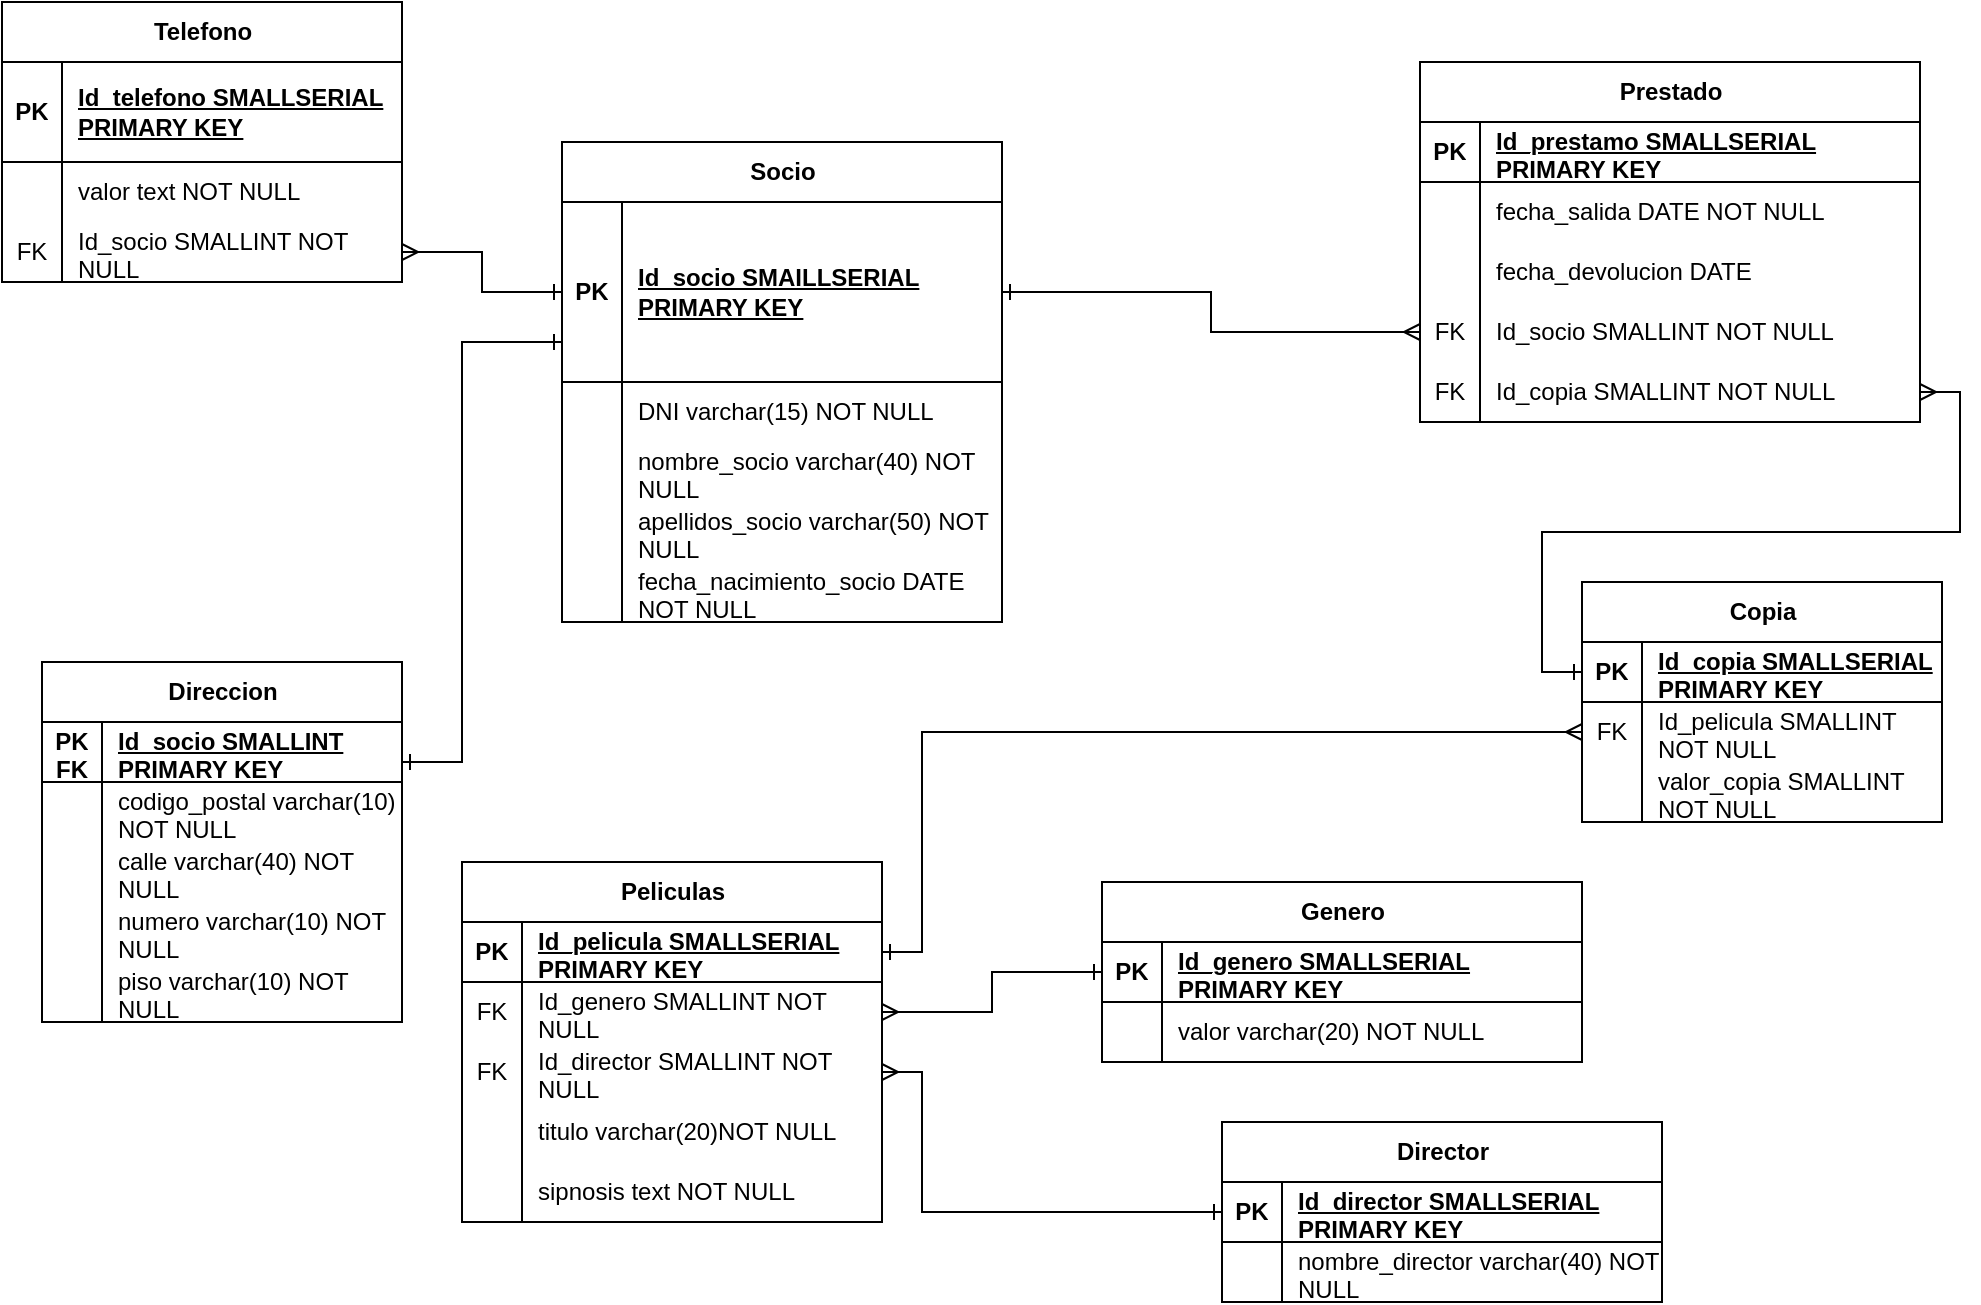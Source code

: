 <mxfile version="23.1.4" type="device">
  <diagram name="Página-1" id="uV7zlyswtBvxwP_8XaJx">
    <mxGraphModel dx="1133" dy="737" grid="1" gridSize="10" guides="1" tooltips="1" connect="1" arrows="1" fold="1" page="1" pageScale="1" pageWidth="1169" pageHeight="1654" background="none" math="0" shadow="0">
      <root>
        <mxCell id="0" />
        <mxCell id="1" parent="0" />
        <mxCell id="7HdNf5fHmOr6V21S1Tkn-1" value="Socio" style="shape=table;startSize=30;container=1;collapsible=1;childLayout=tableLayout;fixedRows=1;rowLines=0;fontStyle=1;align=center;resizeLast=1;html=1;" vertex="1" parent="1">
          <mxGeometry x="310" y="100" width="220" height="240" as="geometry" />
        </mxCell>
        <mxCell id="7HdNf5fHmOr6V21S1Tkn-2" value="" style="shape=tableRow;horizontal=0;startSize=0;swimlaneHead=0;swimlaneBody=0;fillColor=none;collapsible=0;dropTarget=0;points=[[0,0.5],[1,0.5]];portConstraint=eastwest;top=0;left=0;right=0;bottom=1;" vertex="1" parent="7HdNf5fHmOr6V21S1Tkn-1">
          <mxGeometry y="30" width="220" height="90" as="geometry" />
        </mxCell>
        <mxCell id="7HdNf5fHmOr6V21S1Tkn-3" value="PK" style="shape=partialRectangle;connectable=0;fillColor=none;top=0;left=0;bottom=0;right=0;fontStyle=1;overflow=hidden;whiteSpace=wrap;html=1;" vertex="1" parent="7HdNf5fHmOr6V21S1Tkn-2">
          <mxGeometry width="30" height="90" as="geometry">
            <mxRectangle width="30" height="90" as="alternateBounds" />
          </mxGeometry>
        </mxCell>
        <mxCell id="7HdNf5fHmOr6V21S1Tkn-4" value="Id_socio SMAILLSERIAL PRIMARY KEY" style="shape=partialRectangle;connectable=0;fillColor=none;top=0;left=0;bottom=0;right=0;align=left;spacingLeft=6;fontStyle=5;overflow=hidden;whiteSpace=wrap;html=1;" vertex="1" parent="7HdNf5fHmOr6V21S1Tkn-2">
          <mxGeometry x="30" width="190" height="90" as="geometry">
            <mxRectangle width="190" height="90" as="alternateBounds" />
          </mxGeometry>
        </mxCell>
        <mxCell id="7HdNf5fHmOr6V21S1Tkn-5" value="" style="shape=tableRow;horizontal=0;startSize=0;swimlaneHead=0;swimlaneBody=0;fillColor=none;collapsible=0;dropTarget=0;points=[[0,0.5],[1,0.5]];portConstraint=eastwest;top=0;left=0;right=0;bottom=0;" vertex="1" parent="7HdNf5fHmOr6V21S1Tkn-1">
          <mxGeometry y="120" width="220" height="30" as="geometry" />
        </mxCell>
        <mxCell id="7HdNf5fHmOr6V21S1Tkn-6" value="" style="shape=partialRectangle;connectable=0;fillColor=none;top=0;left=0;bottom=0;right=0;editable=1;overflow=hidden;whiteSpace=wrap;html=1;" vertex="1" parent="7HdNf5fHmOr6V21S1Tkn-5">
          <mxGeometry width="30" height="30" as="geometry">
            <mxRectangle width="30" height="30" as="alternateBounds" />
          </mxGeometry>
        </mxCell>
        <mxCell id="7HdNf5fHmOr6V21S1Tkn-7" value="DNI varchar(15) NOT NULL" style="shape=partialRectangle;connectable=0;fillColor=none;top=0;left=0;bottom=0;right=0;align=left;spacingLeft=6;overflow=hidden;whiteSpace=wrap;html=1;" vertex="1" parent="7HdNf5fHmOr6V21S1Tkn-5">
          <mxGeometry x="30" width="190" height="30" as="geometry">
            <mxRectangle width="190" height="30" as="alternateBounds" />
          </mxGeometry>
        </mxCell>
        <mxCell id="7HdNf5fHmOr6V21S1Tkn-8" value="" style="shape=tableRow;horizontal=0;startSize=0;swimlaneHead=0;swimlaneBody=0;fillColor=none;collapsible=0;dropTarget=0;points=[[0,0.5],[1,0.5]];portConstraint=eastwest;top=0;left=0;right=0;bottom=0;" vertex="1" parent="7HdNf5fHmOr6V21S1Tkn-1">
          <mxGeometry y="150" width="220" height="30" as="geometry" />
        </mxCell>
        <mxCell id="7HdNf5fHmOr6V21S1Tkn-9" value="" style="shape=partialRectangle;connectable=0;fillColor=none;top=0;left=0;bottom=0;right=0;editable=1;overflow=hidden;whiteSpace=wrap;html=1;" vertex="1" parent="7HdNf5fHmOr6V21S1Tkn-8">
          <mxGeometry width="30" height="30" as="geometry">
            <mxRectangle width="30" height="30" as="alternateBounds" />
          </mxGeometry>
        </mxCell>
        <mxCell id="7HdNf5fHmOr6V21S1Tkn-10" value="nombre_socio varchar(40) NOT NULL" style="shape=partialRectangle;connectable=0;fillColor=none;top=0;left=0;bottom=0;right=0;align=left;spacingLeft=6;overflow=hidden;whiteSpace=wrap;html=1;" vertex="1" parent="7HdNf5fHmOr6V21S1Tkn-8">
          <mxGeometry x="30" width="190" height="30" as="geometry">
            <mxRectangle width="190" height="30" as="alternateBounds" />
          </mxGeometry>
        </mxCell>
        <mxCell id="7HdNf5fHmOr6V21S1Tkn-11" value="" style="shape=tableRow;horizontal=0;startSize=0;swimlaneHead=0;swimlaneBody=0;fillColor=none;collapsible=0;dropTarget=0;points=[[0,0.5],[1,0.5]];portConstraint=eastwest;top=0;left=0;right=0;bottom=0;" vertex="1" parent="7HdNf5fHmOr6V21S1Tkn-1">
          <mxGeometry y="180" width="220" height="30" as="geometry" />
        </mxCell>
        <mxCell id="7HdNf5fHmOr6V21S1Tkn-12" value="" style="shape=partialRectangle;connectable=0;fillColor=none;top=0;left=0;bottom=0;right=0;editable=1;overflow=hidden;whiteSpace=wrap;html=1;" vertex="1" parent="7HdNf5fHmOr6V21S1Tkn-11">
          <mxGeometry width="30" height="30" as="geometry">
            <mxRectangle width="30" height="30" as="alternateBounds" />
          </mxGeometry>
        </mxCell>
        <mxCell id="7HdNf5fHmOr6V21S1Tkn-13" value="apellidos_socio varchar(50) NOT NULL" style="shape=partialRectangle;connectable=0;fillColor=none;top=0;left=0;bottom=0;right=0;align=left;spacingLeft=6;overflow=hidden;whiteSpace=wrap;html=1;" vertex="1" parent="7HdNf5fHmOr6V21S1Tkn-11">
          <mxGeometry x="30" width="190" height="30" as="geometry">
            <mxRectangle width="190" height="30" as="alternateBounds" />
          </mxGeometry>
        </mxCell>
        <mxCell id="7HdNf5fHmOr6V21S1Tkn-201" value="" style="shape=tableRow;horizontal=0;startSize=0;swimlaneHead=0;swimlaneBody=0;fillColor=none;collapsible=0;dropTarget=0;points=[[0,0.5],[1,0.5]];portConstraint=eastwest;top=0;left=0;right=0;bottom=0;" vertex="1" parent="7HdNf5fHmOr6V21S1Tkn-1">
          <mxGeometry y="210" width="220" height="30" as="geometry" />
        </mxCell>
        <mxCell id="7HdNf5fHmOr6V21S1Tkn-202" value="" style="shape=partialRectangle;connectable=0;fillColor=none;top=0;left=0;bottom=0;right=0;editable=1;overflow=hidden;whiteSpace=wrap;html=1;" vertex="1" parent="7HdNf5fHmOr6V21S1Tkn-201">
          <mxGeometry width="30" height="30" as="geometry">
            <mxRectangle width="30" height="30" as="alternateBounds" />
          </mxGeometry>
        </mxCell>
        <mxCell id="7HdNf5fHmOr6V21S1Tkn-203" value="fecha_nacimiento_socio DATE NOT NULL" style="shape=partialRectangle;connectable=0;fillColor=none;top=0;left=0;bottom=0;right=0;align=left;spacingLeft=6;overflow=hidden;whiteSpace=wrap;html=1;" vertex="1" parent="7HdNf5fHmOr6V21S1Tkn-201">
          <mxGeometry x="30" width="190" height="30" as="geometry">
            <mxRectangle width="190" height="30" as="alternateBounds" />
          </mxGeometry>
        </mxCell>
        <mxCell id="7HdNf5fHmOr6V21S1Tkn-27" value="Peliculas" style="shape=table;startSize=30;container=1;collapsible=1;childLayout=tableLayout;fixedRows=1;rowLines=0;fontStyle=1;align=center;resizeLast=1;html=1;" vertex="1" parent="1">
          <mxGeometry x="260" y="460" width="210" height="180" as="geometry" />
        </mxCell>
        <mxCell id="7HdNf5fHmOr6V21S1Tkn-28" value="" style="shape=tableRow;horizontal=0;startSize=0;swimlaneHead=0;swimlaneBody=0;fillColor=none;collapsible=0;dropTarget=0;points=[[0,0.5],[1,0.5]];portConstraint=eastwest;top=0;left=0;right=0;bottom=1;" vertex="1" parent="7HdNf5fHmOr6V21S1Tkn-27">
          <mxGeometry y="30" width="210" height="30" as="geometry" />
        </mxCell>
        <mxCell id="7HdNf5fHmOr6V21S1Tkn-29" value="PK" style="shape=partialRectangle;connectable=0;fillColor=none;top=0;left=0;bottom=0;right=0;fontStyle=1;overflow=hidden;whiteSpace=wrap;html=1;" vertex="1" parent="7HdNf5fHmOr6V21S1Tkn-28">
          <mxGeometry width="30" height="30" as="geometry">
            <mxRectangle width="30" height="30" as="alternateBounds" />
          </mxGeometry>
        </mxCell>
        <mxCell id="7HdNf5fHmOr6V21S1Tkn-30" value="Id_pelicula SMALLSERIAL PRIMARY KEY" style="shape=partialRectangle;connectable=0;fillColor=none;top=0;left=0;bottom=0;right=0;align=left;spacingLeft=6;fontStyle=5;overflow=hidden;whiteSpace=wrap;html=1;" vertex="1" parent="7HdNf5fHmOr6V21S1Tkn-28">
          <mxGeometry x="30" width="180" height="30" as="geometry">
            <mxRectangle width="180" height="30" as="alternateBounds" />
          </mxGeometry>
        </mxCell>
        <mxCell id="7HdNf5fHmOr6V21S1Tkn-31" value="" style="shape=tableRow;horizontal=0;startSize=0;swimlaneHead=0;swimlaneBody=0;fillColor=none;collapsible=0;dropTarget=0;points=[[0,0.5],[1,0.5]];portConstraint=eastwest;top=0;left=0;right=0;bottom=0;" vertex="1" parent="7HdNf5fHmOr6V21S1Tkn-27">
          <mxGeometry y="60" width="210" height="30" as="geometry" />
        </mxCell>
        <mxCell id="7HdNf5fHmOr6V21S1Tkn-32" value="FK" style="shape=partialRectangle;connectable=0;fillColor=none;top=0;left=0;bottom=0;right=0;editable=1;overflow=hidden;whiteSpace=wrap;html=1;" vertex="1" parent="7HdNf5fHmOr6V21S1Tkn-31">
          <mxGeometry width="30" height="30" as="geometry">
            <mxRectangle width="30" height="30" as="alternateBounds" />
          </mxGeometry>
        </mxCell>
        <mxCell id="7HdNf5fHmOr6V21S1Tkn-33" value="Id_genero SMALLINT NOT NULL" style="shape=partialRectangle;connectable=0;fillColor=none;top=0;left=0;bottom=0;right=0;align=left;spacingLeft=6;overflow=hidden;whiteSpace=wrap;html=1;" vertex="1" parent="7HdNf5fHmOr6V21S1Tkn-31">
          <mxGeometry x="30" width="180" height="30" as="geometry">
            <mxRectangle width="180" height="30" as="alternateBounds" />
          </mxGeometry>
        </mxCell>
        <mxCell id="7HdNf5fHmOr6V21S1Tkn-34" value="" style="shape=tableRow;horizontal=0;startSize=0;swimlaneHead=0;swimlaneBody=0;fillColor=none;collapsible=0;dropTarget=0;points=[[0,0.5],[1,0.5]];portConstraint=eastwest;top=0;left=0;right=0;bottom=0;" vertex="1" parent="7HdNf5fHmOr6V21S1Tkn-27">
          <mxGeometry y="90" width="210" height="30" as="geometry" />
        </mxCell>
        <mxCell id="7HdNf5fHmOr6V21S1Tkn-35" value="FK" style="shape=partialRectangle;connectable=0;fillColor=none;top=0;left=0;bottom=0;right=0;editable=1;overflow=hidden;whiteSpace=wrap;html=1;" vertex="1" parent="7HdNf5fHmOr6V21S1Tkn-34">
          <mxGeometry width="30" height="30" as="geometry">
            <mxRectangle width="30" height="30" as="alternateBounds" />
          </mxGeometry>
        </mxCell>
        <mxCell id="7HdNf5fHmOr6V21S1Tkn-36" value="Id_director SMALLINT NOT NULL" style="shape=partialRectangle;connectable=0;fillColor=none;top=0;left=0;bottom=0;right=0;align=left;spacingLeft=6;overflow=hidden;whiteSpace=wrap;html=1;" vertex="1" parent="7HdNf5fHmOr6V21S1Tkn-34">
          <mxGeometry x="30" width="180" height="30" as="geometry">
            <mxRectangle width="180" height="30" as="alternateBounds" />
          </mxGeometry>
        </mxCell>
        <mxCell id="7HdNf5fHmOr6V21S1Tkn-166" value="" style="shape=tableRow;horizontal=0;startSize=0;swimlaneHead=0;swimlaneBody=0;fillColor=none;collapsible=0;dropTarget=0;points=[[0,0.5],[1,0.5]];portConstraint=eastwest;top=0;left=0;right=0;bottom=0;" vertex="1" parent="7HdNf5fHmOr6V21S1Tkn-27">
          <mxGeometry y="120" width="210" height="30" as="geometry" />
        </mxCell>
        <mxCell id="7HdNf5fHmOr6V21S1Tkn-167" value="" style="shape=partialRectangle;connectable=0;fillColor=none;top=0;left=0;bottom=0;right=0;editable=1;overflow=hidden;whiteSpace=wrap;html=1;" vertex="1" parent="7HdNf5fHmOr6V21S1Tkn-166">
          <mxGeometry width="30" height="30" as="geometry">
            <mxRectangle width="30" height="30" as="alternateBounds" />
          </mxGeometry>
        </mxCell>
        <mxCell id="7HdNf5fHmOr6V21S1Tkn-168" value="titulo varchar(20)NOT NULL" style="shape=partialRectangle;connectable=0;fillColor=none;top=0;left=0;bottom=0;right=0;align=left;spacingLeft=6;overflow=hidden;whiteSpace=wrap;html=1;" vertex="1" parent="7HdNf5fHmOr6V21S1Tkn-166">
          <mxGeometry x="30" width="180" height="30" as="geometry">
            <mxRectangle width="180" height="30" as="alternateBounds" />
          </mxGeometry>
        </mxCell>
        <mxCell id="7HdNf5fHmOr6V21S1Tkn-169" value="" style="shape=tableRow;horizontal=0;startSize=0;swimlaneHead=0;swimlaneBody=0;fillColor=none;collapsible=0;dropTarget=0;points=[[0,0.5],[1,0.5]];portConstraint=eastwest;top=0;left=0;right=0;bottom=0;" vertex="1" parent="7HdNf5fHmOr6V21S1Tkn-27">
          <mxGeometry y="150" width="210" height="30" as="geometry" />
        </mxCell>
        <mxCell id="7HdNf5fHmOr6V21S1Tkn-170" value="" style="shape=partialRectangle;connectable=0;fillColor=none;top=0;left=0;bottom=0;right=0;editable=1;overflow=hidden;whiteSpace=wrap;html=1;" vertex="1" parent="7HdNf5fHmOr6V21S1Tkn-169">
          <mxGeometry width="30" height="30" as="geometry">
            <mxRectangle width="30" height="30" as="alternateBounds" />
          </mxGeometry>
        </mxCell>
        <mxCell id="7HdNf5fHmOr6V21S1Tkn-171" value="sipnosis text NOT NULL" style="shape=partialRectangle;connectable=0;fillColor=none;top=0;left=0;bottom=0;right=0;align=left;spacingLeft=6;overflow=hidden;whiteSpace=wrap;html=1;" vertex="1" parent="7HdNf5fHmOr6V21S1Tkn-169">
          <mxGeometry x="30" width="180" height="30" as="geometry">
            <mxRectangle width="180" height="30" as="alternateBounds" />
          </mxGeometry>
        </mxCell>
        <mxCell id="7HdNf5fHmOr6V21S1Tkn-40" value="Direccion" style="shape=table;startSize=30;container=1;collapsible=1;childLayout=tableLayout;fixedRows=1;rowLines=0;fontStyle=1;align=center;resizeLast=1;html=1;" vertex="1" parent="1">
          <mxGeometry x="50" y="360" width="180" height="180" as="geometry" />
        </mxCell>
        <mxCell id="7HdNf5fHmOr6V21S1Tkn-41" value="" style="shape=tableRow;horizontal=0;startSize=0;swimlaneHead=0;swimlaneBody=0;fillColor=none;collapsible=0;dropTarget=0;points=[[0,0.5],[1,0.5]];portConstraint=eastwest;top=0;left=0;right=0;bottom=1;" vertex="1" parent="7HdNf5fHmOr6V21S1Tkn-40">
          <mxGeometry y="30" width="180" height="30" as="geometry" />
        </mxCell>
        <mxCell id="7HdNf5fHmOr6V21S1Tkn-42" value="PK&lt;br&gt;FK" style="shape=partialRectangle;connectable=0;fillColor=none;top=0;left=0;bottom=0;right=0;fontStyle=1;overflow=hidden;whiteSpace=wrap;html=1;" vertex="1" parent="7HdNf5fHmOr6V21S1Tkn-41">
          <mxGeometry width="30" height="30" as="geometry">
            <mxRectangle width="30" height="30" as="alternateBounds" />
          </mxGeometry>
        </mxCell>
        <mxCell id="7HdNf5fHmOr6V21S1Tkn-43" value="Id_socio SMALLINT PRIMARY KEY" style="shape=partialRectangle;connectable=0;fillColor=none;top=0;left=0;bottom=0;right=0;align=left;spacingLeft=6;fontStyle=5;overflow=hidden;whiteSpace=wrap;html=1;" vertex="1" parent="7HdNf5fHmOr6V21S1Tkn-41">
          <mxGeometry x="30" width="150" height="30" as="geometry">
            <mxRectangle width="150" height="30" as="alternateBounds" />
          </mxGeometry>
        </mxCell>
        <mxCell id="7HdNf5fHmOr6V21S1Tkn-47" value="" style="shape=tableRow;horizontal=0;startSize=0;swimlaneHead=0;swimlaneBody=0;fillColor=none;collapsible=0;dropTarget=0;points=[[0,0.5],[1,0.5]];portConstraint=eastwest;top=0;left=0;right=0;bottom=0;" vertex="1" parent="7HdNf5fHmOr6V21S1Tkn-40">
          <mxGeometry y="60" width="180" height="30" as="geometry" />
        </mxCell>
        <mxCell id="7HdNf5fHmOr6V21S1Tkn-48" value="" style="shape=partialRectangle;connectable=0;fillColor=none;top=0;left=0;bottom=0;right=0;editable=1;overflow=hidden;whiteSpace=wrap;html=1;" vertex="1" parent="7HdNf5fHmOr6V21S1Tkn-47">
          <mxGeometry width="30" height="30" as="geometry">
            <mxRectangle width="30" height="30" as="alternateBounds" />
          </mxGeometry>
        </mxCell>
        <mxCell id="7HdNf5fHmOr6V21S1Tkn-49" value="codigo_postal varchar(10) NOT NULL" style="shape=partialRectangle;connectable=0;fillColor=none;top=0;left=0;bottom=0;right=0;align=left;spacingLeft=6;overflow=hidden;whiteSpace=wrap;html=1;" vertex="1" parent="7HdNf5fHmOr6V21S1Tkn-47">
          <mxGeometry x="30" width="150" height="30" as="geometry">
            <mxRectangle width="150" height="30" as="alternateBounds" />
          </mxGeometry>
        </mxCell>
        <mxCell id="7HdNf5fHmOr6V21S1Tkn-50" value="" style="shape=tableRow;horizontal=0;startSize=0;swimlaneHead=0;swimlaneBody=0;fillColor=none;collapsible=0;dropTarget=0;points=[[0,0.5],[1,0.5]];portConstraint=eastwest;top=0;left=0;right=0;bottom=0;" vertex="1" parent="7HdNf5fHmOr6V21S1Tkn-40">
          <mxGeometry y="90" width="180" height="30" as="geometry" />
        </mxCell>
        <mxCell id="7HdNf5fHmOr6V21S1Tkn-51" value="" style="shape=partialRectangle;connectable=0;fillColor=none;top=0;left=0;bottom=0;right=0;editable=1;overflow=hidden;whiteSpace=wrap;html=1;" vertex="1" parent="7HdNf5fHmOr6V21S1Tkn-50">
          <mxGeometry width="30" height="30" as="geometry">
            <mxRectangle width="30" height="30" as="alternateBounds" />
          </mxGeometry>
        </mxCell>
        <mxCell id="7HdNf5fHmOr6V21S1Tkn-52" value="calle varchar(40) NOT NULL" style="shape=partialRectangle;connectable=0;fillColor=none;top=0;left=0;bottom=0;right=0;align=left;spacingLeft=6;overflow=hidden;whiteSpace=wrap;html=1;" vertex="1" parent="7HdNf5fHmOr6V21S1Tkn-50">
          <mxGeometry x="30" width="150" height="30" as="geometry">
            <mxRectangle width="150" height="30" as="alternateBounds" />
          </mxGeometry>
        </mxCell>
        <mxCell id="7HdNf5fHmOr6V21S1Tkn-93" value="" style="shape=tableRow;horizontal=0;startSize=0;swimlaneHead=0;swimlaneBody=0;fillColor=none;collapsible=0;dropTarget=0;points=[[0,0.5],[1,0.5]];portConstraint=eastwest;top=0;left=0;right=0;bottom=0;" vertex="1" parent="7HdNf5fHmOr6V21S1Tkn-40">
          <mxGeometry y="120" width="180" height="30" as="geometry" />
        </mxCell>
        <mxCell id="7HdNf5fHmOr6V21S1Tkn-94" value="" style="shape=partialRectangle;connectable=0;fillColor=none;top=0;left=0;bottom=0;right=0;editable=1;overflow=hidden;whiteSpace=wrap;html=1;" vertex="1" parent="7HdNf5fHmOr6V21S1Tkn-93">
          <mxGeometry width="30" height="30" as="geometry">
            <mxRectangle width="30" height="30" as="alternateBounds" />
          </mxGeometry>
        </mxCell>
        <mxCell id="7HdNf5fHmOr6V21S1Tkn-95" value="numero varchar(10) NOT NULL" style="shape=partialRectangle;connectable=0;fillColor=none;top=0;left=0;bottom=0;right=0;align=left;spacingLeft=6;overflow=hidden;whiteSpace=wrap;html=1;" vertex="1" parent="7HdNf5fHmOr6V21S1Tkn-93">
          <mxGeometry x="30" width="150" height="30" as="geometry">
            <mxRectangle width="150" height="30" as="alternateBounds" />
          </mxGeometry>
        </mxCell>
        <mxCell id="7HdNf5fHmOr6V21S1Tkn-96" value="" style="shape=tableRow;horizontal=0;startSize=0;swimlaneHead=0;swimlaneBody=0;fillColor=none;collapsible=0;dropTarget=0;points=[[0,0.5],[1,0.5]];portConstraint=eastwest;top=0;left=0;right=0;bottom=0;" vertex="1" parent="7HdNf5fHmOr6V21S1Tkn-40">
          <mxGeometry y="150" width="180" height="30" as="geometry" />
        </mxCell>
        <mxCell id="7HdNf5fHmOr6V21S1Tkn-97" value="" style="shape=partialRectangle;connectable=0;fillColor=none;top=0;left=0;bottom=0;right=0;editable=1;overflow=hidden;whiteSpace=wrap;html=1;" vertex="1" parent="7HdNf5fHmOr6V21S1Tkn-96">
          <mxGeometry width="30" height="30" as="geometry">
            <mxRectangle width="30" height="30" as="alternateBounds" />
          </mxGeometry>
        </mxCell>
        <mxCell id="7HdNf5fHmOr6V21S1Tkn-98" value="piso varchar(10) NOT NULL" style="shape=partialRectangle;connectable=0;fillColor=none;top=0;left=0;bottom=0;right=0;align=left;spacingLeft=6;overflow=hidden;whiteSpace=wrap;html=1;" vertex="1" parent="7HdNf5fHmOr6V21S1Tkn-96">
          <mxGeometry x="30" width="150" height="30" as="geometry">
            <mxRectangle width="150" height="30" as="alternateBounds" />
          </mxGeometry>
        </mxCell>
        <mxCell id="7HdNf5fHmOr6V21S1Tkn-79" value="Telefono" style="shape=table;startSize=30;container=1;collapsible=1;childLayout=tableLayout;fixedRows=1;rowLines=0;fontStyle=1;align=center;resizeLast=1;html=1;" vertex="1" parent="1">
          <mxGeometry x="30" y="30" width="200" height="140" as="geometry" />
        </mxCell>
        <mxCell id="7HdNf5fHmOr6V21S1Tkn-80" value="" style="shape=tableRow;horizontal=0;startSize=0;swimlaneHead=0;swimlaneBody=0;fillColor=none;collapsible=0;dropTarget=0;points=[[0,0.5],[1,0.5]];portConstraint=eastwest;top=0;left=0;right=0;bottom=1;" vertex="1" parent="7HdNf5fHmOr6V21S1Tkn-79">
          <mxGeometry y="30" width="200" height="50" as="geometry" />
        </mxCell>
        <mxCell id="7HdNf5fHmOr6V21S1Tkn-81" value="PK" style="shape=partialRectangle;connectable=0;fillColor=none;top=0;left=0;bottom=0;right=0;fontStyle=1;overflow=hidden;whiteSpace=wrap;html=1;" vertex="1" parent="7HdNf5fHmOr6V21S1Tkn-80">
          <mxGeometry width="30" height="50" as="geometry">
            <mxRectangle width="30" height="50" as="alternateBounds" />
          </mxGeometry>
        </mxCell>
        <mxCell id="7HdNf5fHmOr6V21S1Tkn-82" value="Id_telefono SMALLSERIAL PRIMARY KEY" style="shape=partialRectangle;connectable=0;fillColor=none;top=0;left=0;bottom=0;right=0;align=left;spacingLeft=6;fontStyle=5;overflow=hidden;whiteSpace=wrap;html=1;" vertex="1" parent="7HdNf5fHmOr6V21S1Tkn-80">
          <mxGeometry x="30" width="170" height="50" as="geometry">
            <mxRectangle width="170" height="50" as="alternateBounds" />
          </mxGeometry>
        </mxCell>
        <mxCell id="7HdNf5fHmOr6V21S1Tkn-83" value="" style="shape=tableRow;horizontal=0;startSize=0;swimlaneHead=0;swimlaneBody=0;fillColor=none;collapsible=0;dropTarget=0;points=[[0,0.5],[1,0.5]];portConstraint=eastwest;top=0;left=0;right=0;bottom=0;" vertex="1" parent="7HdNf5fHmOr6V21S1Tkn-79">
          <mxGeometry y="80" width="200" height="30" as="geometry" />
        </mxCell>
        <mxCell id="7HdNf5fHmOr6V21S1Tkn-84" value="" style="shape=partialRectangle;connectable=0;fillColor=none;top=0;left=0;bottom=0;right=0;editable=1;overflow=hidden;whiteSpace=wrap;html=1;" vertex="1" parent="7HdNf5fHmOr6V21S1Tkn-83">
          <mxGeometry width="30" height="30" as="geometry">
            <mxRectangle width="30" height="30" as="alternateBounds" />
          </mxGeometry>
        </mxCell>
        <mxCell id="7HdNf5fHmOr6V21S1Tkn-85" value="valor text NOT NULL" style="shape=partialRectangle;connectable=0;fillColor=none;top=0;left=0;bottom=0;right=0;align=left;spacingLeft=6;overflow=hidden;whiteSpace=wrap;html=1;" vertex="1" parent="7HdNf5fHmOr6V21S1Tkn-83">
          <mxGeometry x="30" width="170" height="30" as="geometry">
            <mxRectangle width="170" height="30" as="alternateBounds" />
          </mxGeometry>
        </mxCell>
        <mxCell id="7HdNf5fHmOr6V21S1Tkn-86" value="" style="shape=tableRow;horizontal=0;startSize=0;swimlaneHead=0;swimlaneBody=0;fillColor=none;collapsible=0;dropTarget=0;points=[[0,0.5],[1,0.5]];portConstraint=eastwest;top=0;left=0;right=0;bottom=0;" vertex="1" parent="7HdNf5fHmOr6V21S1Tkn-79">
          <mxGeometry y="110" width="200" height="30" as="geometry" />
        </mxCell>
        <mxCell id="7HdNf5fHmOr6V21S1Tkn-87" value="FK" style="shape=partialRectangle;connectable=0;fillColor=none;top=0;left=0;bottom=0;right=0;editable=1;overflow=hidden;whiteSpace=wrap;html=1;" vertex="1" parent="7HdNf5fHmOr6V21S1Tkn-86">
          <mxGeometry width="30" height="30" as="geometry">
            <mxRectangle width="30" height="30" as="alternateBounds" />
          </mxGeometry>
        </mxCell>
        <mxCell id="7HdNf5fHmOr6V21S1Tkn-88" value="Id_socio SMALLINT NOT NULL" style="shape=partialRectangle;connectable=0;fillColor=none;top=0;left=0;bottom=0;right=0;align=left;spacingLeft=6;overflow=hidden;whiteSpace=wrap;html=1;" vertex="1" parent="7HdNf5fHmOr6V21S1Tkn-86">
          <mxGeometry x="30" width="170" height="30" as="geometry">
            <mxRectangle width="170" height="30" as="alternateBounds" />
          </mxGeometry>
        </mxCell>
        <mxCell id="7HdNf5fHmOr6V21S1Tkn-99" style="edgeStyle=orthogonalEdgeStyle;rounded=0;orthogonalLoop=1;jettySize=auto;html=1;endArrow=ERone;endFill=0;startArrow=ERone;startFill=0;" edge="1" parent="1" source="7HdNf5fHmOr6V21S1Tkn-2" target="7HdNf5fHmOr6V21S1Tkn-41">
          <mxGeometry relative="1" as="geometry">
            <Array as="points">
              <mxPoint x="260" y="200" />
              <mxPoint x="260" y="410" />
            </Array>
          </mxGeometry>
        </mxCell>
        <mxCell id="7HdNf5fHmOr6V21S1Tkn-122" value="Director" style="shape=table;startSize=30;container=1;collapsible=1;childLayout=tableLayout;fixedRows=1;rowLines=0;fontStyle=1;align=center;resizeLast=1;html=1;" vertex="1" parent="1">
          <mxGeometry x="640" y="590" width="220" height="90" as="geometry" />
        </mxCell>
        <mxCell id="7HdNf5fHmOr6V21S1Tkn-123" value="" style="shape=tableRow;horizontal=0;startSize=0;swimlaneHead=0;swimlaneBody=0;fillColor=none;collapsible=0;dropTarget=0;points=[[0,0.5],[1,0.5]];portConstraint=eastwest;top=0;left=0;right=0;bottom=1;" vertex="1" parent="7HdNf5fHmOr6V21S1Tkn-122">
          <mxGeometry y="30" width="220" height="30" as="geometry" />
        </mxCell>
        <mxCell id="7HdNf5fHmOr6V21S1Tkn-124" value="PK" style="shape=partialRectangle;connectable=0;fillColor=none;top=0;left=0;bottom=0;right=0;fontStyle=1;overflow=hidden;whiteSpace=wrap;html=1;" vertex="1" parent="7HdNf5fHmOr6V21S1Tkn-123">
          <mxGeometry width="30" height="30" as="geometry">
            <mxRectangle width="30" height="30" as="alternateBounds" />
          </mxGeometry>
        </mxCell>
        <mxCell id="7HdNf5fHmOr6V21S1Tkn-125" value="Id_director SMALLSERIAL PRIMARY KEY" style="shape=partialRectangle;connectable=0;fillColor=none;top=0;left=0;bottom=0;right=0;align=left;spacingLeft=6;fontStyle=5;overflow=hidden;whiteSpace=wrap;html=1;" vertex="1" parent="7HdNf5fHmOr6V21S1Tkn-123">
          <mxGeometry x="30" width="190" height="30" as="geometry">
            <mxRectangle width="190" height="30" as="alternateBounds" />
          </mxGeometry>
        </mxCell>
        <mxCell id="7HdNf5fHmOr6V21S1Tkn-126" value="" style="shape=tableRow;horizontal=0;startSize=0;swimlaneHead=0;swimlaneBody=0;fillColor=none;collapsible=0;dropTarget=0;points=[[0,0.5],[1,0.5]];portConstraint=eastwest;top=0;left=0;right=0;bottom=0;" vertex="1" parent="7HdNf5fHmOr6V21S1Tkn-122">
          <mxGeometry y="60" width="220" height="30" as="geometry" />
        </mxCell>
        <mxCell id="7HdNf5fHmOr6V21S1Tkn-127" value="" style="shape=partialRectangle;connectable=0;fillColor=none;top=0;left=0;bottom=0;right=0;editable=1;overflow=hidden;whiteSpace=wrap;html=1;" vertex="1" parent="7HdNf5fHmOr6V21S1Tkn-126">
          <mxGeometry width="30" height="30" as="geometry">
            <mxRectangle width="30" height="30" as="alternateBounds" />
          </mxGeometry>
        </mxCell>
        <mxCell id="7HdNf5fHmOr6V21S1Tkn-128" value="nombre_director varchar(40) NOT NULL" style="shape=partialRectangle;connectable=0;fillColor=none;top=0;left=0;bottom=0;right=0;align=left;spacingLeft=6;overflow=hidden;whiteSpace=wrap;html=1;" vertex="1" parent="7HdNf5fHmOr6V21S1Tkn-126">
          <mxGeometry x="30" width="190" height="30" as="geometry">
            <mxRectangle width="190" height="30" as="alternateBounds" />
          </mxGeometry>
        </mxCell>
        <mxCell id="7HdNf5fHmOr6V21S1Tkn-135" value="Genero" style="shape=table;startSize=30;container=1;collapsible=1;childLayout=tableLayout;fixedRows=1;rowLines=0;fontStyle=1;align=center;resizeLast=1;html=1;" vertex="1" parent="1">
          <mxGeometry x="580" y="470" width="240" height="90" as="geometry" />
        </mxCell>
        <mxCell id="7HdNf5fHmOr6V21S1Tkn-136" value="" style="shape=tableRow;horizontal=0;startSize=0;swimlaneHead=0;swimlaneBody=0;fillColor=none;collapsible=0;dropTarget=0;points=[[0,0.5],[1,0.5]];portConstraint=eastwest;top=0;left=0;right=0;bottom=1;" vertex="1" parent="7HdNf5fHmOr6V21S1Tkn-135">
          <mxGeometry y="30" width="240" height="30" as="geometry" />
        </mxCell>
        <mxCell id="7HdNf5fHmOr6V21S1Tkn-137" value="PK" style="shape=partialRectangle;connectable=0;fillColor=none;top=0;left=0;bottom=0;right=0;fontStyle=1;overflow=hidden;whiteSpace=wrap;html=1;" vertex="1" parent="7HdNf5fHmOr6V21S1Tkn-136">
          <mxGeometry width="30" height="30" as="geometry">
            <mxRectangle width="30" height="30" as="alternateBounds" />
          </mxGeometry>
        </mxCell>
        <mxCell id="7HdNf5fHmOr6V21S1Tkn-138" value="Id_genero SMALLSERIAL PRIMARY KEY" style="shape=partialRectangle;connectable=0;fillColor=none;top=0;left=0;bottom=0;right=0;align=left;spacingLeft=6;fontStyle=5;overflow=hidden;whiteSpace=wrap;html=1;" vertex="1" parent="7HdNf5fHmOr6V21S1Tkn-136">
          <mxGeometry x="30" width="210" height="30" as="geometry">
            <mxRectangle width="210" height="30" as="alternateBounds" />
          </mxGeometry>
        </mxCell>
        <mxCell id="7HdNf5fHmOr6V21S1Tkn-139" value="" style="shape=tableRow;horizontal=0;startSize=0;swimlaneHead=0;swimlaneBody=0;fillColor=none;collapsible=0;dropTarget=0;points=[[0,0.5],[1,0.5]];portConstraint=eastwest;top=0;left=0;right=0;bottom=0;" vertex="1" parent="7HdNf5fHmOr6V21S1Tkn-135">
          <mxGeometry y="60" width="240" height="30" as="geometry" />
        </mxCell>
        <mxCell id="7HdNf5fHmOr6V21S1Tkn-140" value="" style="shape=partialRectangle;connectable=0;fillColor=none;top=0;left=0;bottom=0;right=0;editable=1;overflow=hidden;whiteSpace=wrap;html=1;" vertex="1" parent="7HdNf5fHmOr6V21S1Tkn-139">
          <mxGeometry width="30" height="30" as="geometry">
            <mxRectangle width="30" height="30" as="alternateBounds" />
          </mxGeometry>
        </mxCell>
        <mxCell id="7HdNf5fHmOr6V21S1Tkn-141" value="valor varchar(20) NOT NULL" style="shape=partialRectangle;connectable=0;fillColor=none;top=0;left=0;bottom=0;right=0;align=left;spacingLeft=6;overflow=hidden;whiteSpace=wrap;html=1;" vertex="1" parent="7HdNf5fHmOr6V21S1Tkn-139">
          <mxGeometry x="30" width="210" height="30" as="geometry">
            <mxRectangle width="210" height="30" as="alternateBounds" />
          </mxGeometry>
        </mxCell>
        <mxCell id="7HdNf5fHmOr6V21S1Tkn-172" value="Copia" style="shape=table;startSize=30;container=1;collapsible=1;childLayout=tableLayout;fixedRows=1;rowLines=0;fontStyle=1;align=center;resizeLast=1;html=1;" vertex="1" parent="1">
          <mxGeometry x="820" y="320" width="180" height="120" as="geometry" />
        </mxCell>
        <mxCell id="7HdNf5fHmOr6V21S1Tkn-173" value="" style="shape=tableRow;horizontal=0;startSize=0;swimlaneHead=0;swimlaneBody=0;fillColor=none;collapsible=0;dropTarget=0;points=[[0,0.5],[1,0.5]];portConstraint=eastwest;top=0;left=0;right=0;bottom=1;" vertex="1" parent="7HdNf5fHmOr6V21S1Tkn-172">
          <mxGeometry y="30" width="180" height="30" as="geometry" />
        </mxCell>
        <mxCell id="7HdNf5fHmOr6V21S1Tkn-174" value="PK" style="shape=partialRectangle;connectable=0;fillColor=none;top=0;left=0;bottom=0;right=0;fontStyle=1;overflow=hidden;whiteSpace=wrap;html=1;" vertex="1" parent="7HdNf5fHmOr6V21S1Tkn-173">
          <mxGeometry width="30" height="30" as="geometry">
            <mxRectangle width="30" height="30" as="alternateBounds" />
          </mxGeometry>
        </mxCell>
        <mxCell id="7HdNf5fHmOr6V21S1Tkn-175" value="Id_copia SMALLSERIAL PRIMARY KEY" style="shape=partialRectangle;connectable=0;fillColor=none;top=0;left=0;bottom=0;right=0;align=left;spacingLeft=6;fontStyle=5;overflow=hidden;whiteSpace=wrap;html=1;" vertex="1" parent="7HdNf5fHmOr6V21S1Tkn-173">
          <mxGeometry x="30" width="150" height="30" as="geometry">
            <mxRectangle width="150" height="30" as="alternateBounds" />
          </mxGeometry>
        </mxCell>
        <mxCell id="7HdNf5fHmOr6V21S1Tkn-176" value="" style="shape=tableRow;horizontal=0;startSize=0;swimlaneHead=0;swimlaneBody=0;fillColor=none;collapsible=0;dropTarget=0;points=[[0,0.5],[1,0.5]];portConstraint=eastwest;top=0;left=0;right=0;bottom=0;" vertex="1" parent="7HdNf5fHmOr6V21S1Tkn-172">
          <mxGeometry y="60" width="180" height="30" as="geometry" />
        </mxCell>
        <mxCell id="7HdNf5fHmOr6V21S1Tkn-177" value="FK" style="shape=partialRectangle;connectable=0;fillColor=none;top=0;left=0;bottom=0;right=0;editable=1;overflow=hidden;whiteSpace=wrap;html=1;" vertex="1" parent="7HdNf5fHmOr6V21S1Tkn-176">
          <mxGeometry width="30" height="30" as="geometry">
            <mxRectangle width="30" height="30" as="alternateBounds" />
          </mxGeometry>
        </mxCell>
        <mxCell id="7HdNf5fHmOr6V21S1Tkn-178" value="Id_pelicula SMALLINT NOT NULL" style="shape=partialRectangle;connectable=0;fillColor=none;top=0;left=0;bottom=0;right=0;align=left;spacingLeft=6;overflow=hidden;whiteSpace=wrap;html=1;" vertex="1" parent="7HdNf5fHmOr6V21S1Tkn-176">
          <mxGeometry x="30" width="150" height="30" as="geometry">
            <mxRectangle width="150" height="30" as="alternateBounds" />
          </mxGeometry>
        </mxCell>
        <mxCell id="7HdNf5fHmOr6V21S1Tkn-179" value="" style="shape=tableRow;horizontal=0;startSize=0;swimlaneHead=0;swimlaneBody=0;fillColor=none;collapsible=0;dropTarget=0;points=[[0,0.5],[1,0.5]];portConstraint=eastwest;top=0;left=0;right=0;bottom=0;" vertex="1" parent="7HdNf5fHmOr6V21S1Tkn-172">
          <mxGeometry y="90" width="180" height="30" as="geometry" />
        </mxCell>
        <mxCell id="7HdNf5fHmOr6V21S1Tkn-180" value="" style="shape=partialRectangle;connectable=0;fillColor=none;top=0;left=0;bottom=0;right=0;editable=1;overflow=hidden;whiteSpace=wrap;html=1;" vertex="1" parent="7HdNf5fHmOr6V21S1Tkn-179">
          <mxGeometry width="30" height="30" as="geometry">
            <mxRectangle width="30" height="30" as="alternateBounds" />
          </mxGeometry>
        </mxCell>
        <mxCell id="7HdNf5fHmOr6V21S1Tkn-181" value="valor_copia SMALLINT NOT NULL" style="shape=partialRectangle;connectable=0;fillColor=none;top=0;left=0;bottom=0;right=0;align=left;spacingLeft=6;overflow=hidden;whiteSpace=wrap;html=1;" vertex="1" parent="7HdNf5fHmOr6V21S1Tkn-179">
          <mxGeometry x="30" width="150" height="30" as="geometry">
            <mxRectangle width="150" height="30" as="alternateBounds" />
          </mxGeometry>
        </mxCell>
        <mxCell id="7HdNf5fHmOr6V21S1Tkn-188" value="Prestado" style="shape=table;startSize=30;container=1;collapsible=1;childLayout=tableLayout;fixedRows=1;rowLines=0;fontStyle=1;align=center;resizeLast=1;html=1;" vertex="1" parent="1">
          <mxGeometry x="739" y="60" width="250" height="180" as="geometry" />
        </mxCell>
        <mxCell id="7HdNf5fHmOr6V21S1Tkn-189" value="" style="shape=tableRow;horizontal=0;startSize=0;swimlaneHead=0;swimlaneBody=0;fillColor=none;collapsible=0;dropTarget=0;points=[[0,0.5],[1,0.5]];portConstraint=eastwest;top=0;left=0;right=0;bottom=1;" vertex="1" parent="7HdNf5fHmOr6V21S1Tkn-188">
          <mxGeometry y="30" width="250" height="30" as="geometry" />
        </mxCell>
        <mxCell id="7HdNf5fHmOr6V21S1Tkn-190" value="PK" style="shape=partialRectangle;connectable=0;fillColor=none;top=0;left=0;bottom=0;right=0;fontStyle=1;overflow=hidden;whiteSpace=wrap;html=1;" vertex="1" parent="7HdNf5fHmOr6V21S1Tkn-189">
          <mxGeometry width="30" height="30" as="geometry">
            <mxRectangle width="30" height="30" as="alternateBounds" />
          </mxGeometry>
        </mxCell>
        <mxCell id="7HdNf5fHmOr6V21S1Tkn-191" value="Id_prestamo SMALLSERIAL PRIMARY KEY" style="shape=partialRectangle;connectable=0;fillColor=none;top=0;left=0;bottom=0;right=0;align=left;spacingLeft=6;fontStyle=5;overflow=hidden;whiteSpace=wrap;html=1;" vertex="1" parent="7HdNf5fHmOr6V21S1Tkn-189">
          <mxGeometry x="30" width="220" height="30" as="geometry">
            <mxRectangle width="220" height="30" as="alternateBounds" />
          </mxGeometry>
        </mxCell>
        <mxCell id="7HdNf5fHmOr6V21S1Tkn-192" value="" style="shape=tableRow;horizontal=0;startSize=0;swimlaneHead=0;swimlaneBody=0;fillColor=none;collapsible=0;dropTarget=0;points=[[0,0.5],[1,0.5]];portConstraint=eastwest;top=0;left=0;right=0;bottom=0;" vertex="1" parent="7HdNf5fHmOr6V21S1Tkn-188">
          <mxGeometry y="60" width="250" height="30" as="geometry" />
        </mxCell>
        <mxCell id="7HdNf5fHmOr6V21S1Tkn-193" value="" style="shape=partialRectangle;connectable=0;fillColor=none;top=0;left=0;bottom=0;right=0;editable=1;overflow=hidden;whiteSpace=wrap;html=1;" vertex="1" parent="7HdNf5fHmOr6V21S1Tkn-192">
          <mxGeometry width="30" height="30" as="geometry">
            <mxRectangle width="30" height="30" as="alternateBounds" />
          </mxGeometry>
        </mxCell>
        <mxCell id="7HdNf5fHmOr6V21S1Tkn-194" value="fecha_salida DATE NOT NULL" style="shape=partialRectangle;connectable=0;fillColor=none;top=0;left=0;bottom=0;right=0;align=left;spacingLeft=6;overflow=hidden;whiteSpace=wrap;html=1;" vertex="1" parent="7HdNf5fHmOr6V21S1Tkn-192">
          <mxGeometry x="30" width="220" height="30" as="geometry">
            <mxRectangle width="220" height="30" as="alternateBounds" />
          </mxGeometry>
        </mxCell>
        <mxCell id="7HdNf5fHmOr6V21S1Tkn-195" value="" style="shape=tableRow;horizontal=0;startSize=0;swimlaneHead=0;swimlaneBody=0;fillColor=none;collapsible=0;dropTarget=0;points=[[0,0.5],[1,0.5]];portConstraint=eastwest;top=0;left=0;right=0;bottom=0;" vertex="1" parent="7HdNf5fHmOr6V21S1Tkn-188">
          <mxGeometry y="90" width="250" height="30" as="geometry" />
        </mxCell>
        <mxCell id="7HdNf5fHmOr6V21S1Tkn-196" value="" style="shape=partialRectangle;connectable=0;fillColor=none;top=0;left=0;bottom=0;right=0;editable=1;overflow=hidden;whiteSpace=wrap;html=1;" vertex="1" parent="7HdNf5fHmOr6V21S1Tkn-195">
          <mxGeometry width="30" height="30" as="geometry">
            <mxRectangle width="30" height="30" as="alternateBounds" />
          </mxGeometry>
        </mxCell>
        <mxCell id="7HdNf5fHmOr6V21S1Tkn-197" value="fecha_devolucion DATE&amp;nbsp;" style="shape=partialRectangle;connectable=0;fillColor=none;top=0;left=0;bottom=0;right=0;align=left;spacingLeft=6;overflow=hidden;whiteSpace=wrap;html=1;" vertex="1" parent="7HdNf5fHmOr6V21S1Tkn-195">
          <mxGeometry x="30" width="220" height="30" as="geometry">
            <mxRectangle width="220" height="30" as="alternateBounds" />
          </mxGeometry>
        </mxCell>
        <mxCell id="7HdNf5fHmOr6V21S1Tkn-198" value="" style="shape=tableRow;horizontal=0;startSize=0;swimlaneHead=0;swimlaneBody=0;fillColor=none;collapsible=0;dropTarget=0;points=[[0,0.5],[1,0.5]];portConstraint=eastwest;top=0;left=0;right=0;bottom=0;" vertex="1" parent="7HdNf5fHmOr6V21S1Tkn-188">
          <mxGeometry y="120" width="250" height="30" as="geometry" />
        </mxCell>
        <mxCell id="7HdNf5fHmOr6V21S1Tkn-199" value="FK" style="shape=partialRectangle;connectable=0;fillColor=none;top=0;left=0;bottom=0;right=0;editable=1;overflow=hidden;whiteSpace=wrap;html=1;" vertex="1" parent="7HdNf5fHmOr6V21S1Tkn-198">
          <mxGeometry width="30" height="30" as="geometry">
            <mxRectangle width="30" height="30" as="alternateBounds" />
          </mxGeometry>
        </mxCell>
        <mxCell id="7HdNf5fHmOr6V21S1Tkn-200" value="Id_socio SMALLINT NOT NULL" style="shape=partialRectangle;connectable=0;fillColor=none;top=0;left=0;bottom=0;right=0;align=left;spacingLeft=6;overflow=hidden;whiteSpace=wrap;html=1;" vertex="1" parent="7HdNf5fHmOr6V21S1Tkn-198">
          <mxGeometry x="30" width="220" height="30" as="geometry">
            <mxRectangle width="220" height="30" as="alternateBounds" />
          </mxGeometry>
        </mxCell>
        <mxCell id="7HdNf5fHmOr6V21S1Tkn-204" value="" style="shape=tableRow;horizontal=0;startSize=0;swimlaneHead=0;swimlaneBody=0;fillColor=none;collapsible=0;dropTarget=0;points=[[0,0.5],[1,0.5]];portConstraint=eastwest;top=0;left=0;right=0;bottom=0;" vertex="1" parent="7HdNf5fHmOr6V21S1Tkn-188">
          <mxGeometry y="150" width="250" height="30" as="geometry" />
        </mxCell>
        <mxCell id="7HdNf5fHmOr6V21S1Tkn-205" value="FK" style="shape=partialRectangle;connectable=0;fillColor=none;top=0;left=0;bottom=0;right=0;editable=1;overflow=hidden;whiteSpace=wrap;html=1;" vertex="1" parent="7HdNf5fHmOr6V21S1Tkn-204">
          <mxGeometry width="30" height="30" as="geometry">
            <mxRectangle width="30" height="30" as="alternateBounds" />
          </mxGeometry>
        </mxCell>
        <mxCell id="7HdNf5fHmOr6V21S1Tkn-206" value="Id_copia SMALLINT NOT NULL" style="shape=partialRectangle;connectable=0;fillColor=none;top=0;left=0;bottom=0;right=0;align=left;spacingLeft=6;overflow=hidden;whiteSpace=wrap;html=1;" vertex="1" parent="7HdNf5fHmOr6V21S1Tkn-204">
          <mxGeometry x="30" width="220" height="30" as="geometry">
            <mxRectangle width="220" height="30" as="alternateBounds" />
          </mxGeometry>
        </mxCell>
        <mxCell id="7HdNf5fHmOr6V21S1Tkn-207" style="edgeStyle=orthogonalEdgeStyle;rounded=0;orthogonalLoop=1;jettySize=auto;html=1;startArrow=ERone;startFill=0;endArrow=ERmany;endFill=0;" edge="1" parent="1" source="7HdNf5fHmOr6V21S1Tkn-2" target="7HdNf5fHmOr6V21S1Tkn-198">
          <mxGeometry relative="1" as="geometry" />
        </mxCell>
        <mxCell id="7HdNf5fHmOr6V21S1Tkn-208" style="edgeStyle=orthogonalEdgeStyle;rounded=0;orthogonalLoop=1;jettySize=auto;html=1;startArrow=ERone;startFill=0;endArrow=ERmany;endFill=0;" edge="1" parent="1" source="7HdNf5fHmOr6V21S1Tkn-173" target="7HdNf5fHmOr6V21S1Tkn-204">
          <mxGeometry relative="1" as="geometry" />
        </mxCell>
        <mxCell id="7HdNf5fHmOr6V21S1Tkn-210" style="edgeStyle=orthogonalEdgeStyle;rounded=0;orthogonalLoop=1;jettySize=auto;html=1;startArrow=ERone;startFill=0;endArrow=ERmany;endFill=0;" edge="1" parent="1" source="7HdNf5fHmOr6V21S1Tkn-28" target="7HdNf5fHmOr6V21S1Tkn-176">
          <mxGeometry relative="1" as="geometry">
            <Array as="points">
              <mxPoint x="490" y="505" />
              <mxPoint x="490" y="395" />
            </Array>
          </mxGeometry>
        </mxCell>
        <mxCell id="7HdNf5fHmOr6V21S1Tkn-212" style="edgeStyle=orthogonalEdgeStyle;rounded=0;orthogonalLoop=1;jettySize=auto;html=1;startArrow=ERone;startFill=0;endArrow=ERmany;endFill=0;" edge="1" parent="1" source="7HdNf5fHmOr6V21S1Tkn-136" target="7HdNf5fHmOr6V21S1Tkn-31">
          <mxGeometry relative="1" as="geometry" />
        </mxCell>
        <mxCell id="7HdNf5fHmOr6V21S1Tkn-213" style="edgeStyle=orthogonalEdgeStyle;rounded=0;orthogonalLoop=1;jettySize=auto;html=1;startArrow=ERone;startFill=0;endArrow=ERmany;endFill=0;" edge="1" parent="1" source="7HdNf5fHmOr6V21S1Tkn-123" target="7HdNf5fHmOr6V21S1Tkn-34">
          <mxGeometry relative="1" as="geometry">
            <Array as="points">
              <mxPoint x="490" y="635" />
              <mxPoint x="490" y="565" />
            </Array>
          </mxGeometry>
        </mxCell>
        <mxCell id="7HdNf5fHmOr6V21S1Tkn-218" style="edgeStyle=orthogonalEdgeStyle;rounded=0;orthogonalLoop=1;jettySize=auto;html=1;startArrow=ERone;startFill=0;endArrow=ERmany;endFill=0;" edge="1" parent="1" source="7HdNf5fHmOr6V21S1Tkn-2" target="7HdNf5fHmOr6V21S1Tkn-86">
          <mxGeometry relative="1" as="geometry" />
        </mxCell>
      </root>
    </mxGraphModel>
  </diagram>
</mxfile>
